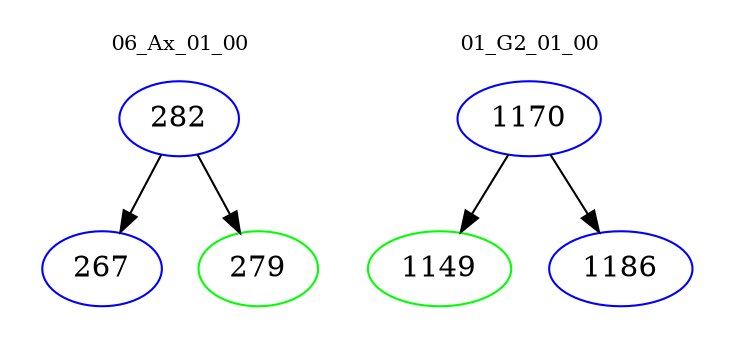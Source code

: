 digraph{
subgraph cluster_0 {
color = white
label = "06_Ax_01_00";
fontsize=10;
T0_282 [label="282", color="blue"]
T0_282 -> T0_267 [color="black"]
T0_267 [label="267", color="blue"]
T0_282 -> T0_279 [color="black"]
T0_279 [label="279", color="green"]
}
subgraph cluster_1 {
color = white
label = "01_G2_01_00";
fontsize=10;
T1_1170 [label="1170", color="blue"]
T1_1170 -> T1_1149 [color="black"]
T1_1149 [label="1149", color="green"]
T1_1170 -> T1_1186 [color="black"]
T1_1186 [label="1186", color="blue"]
}
}
